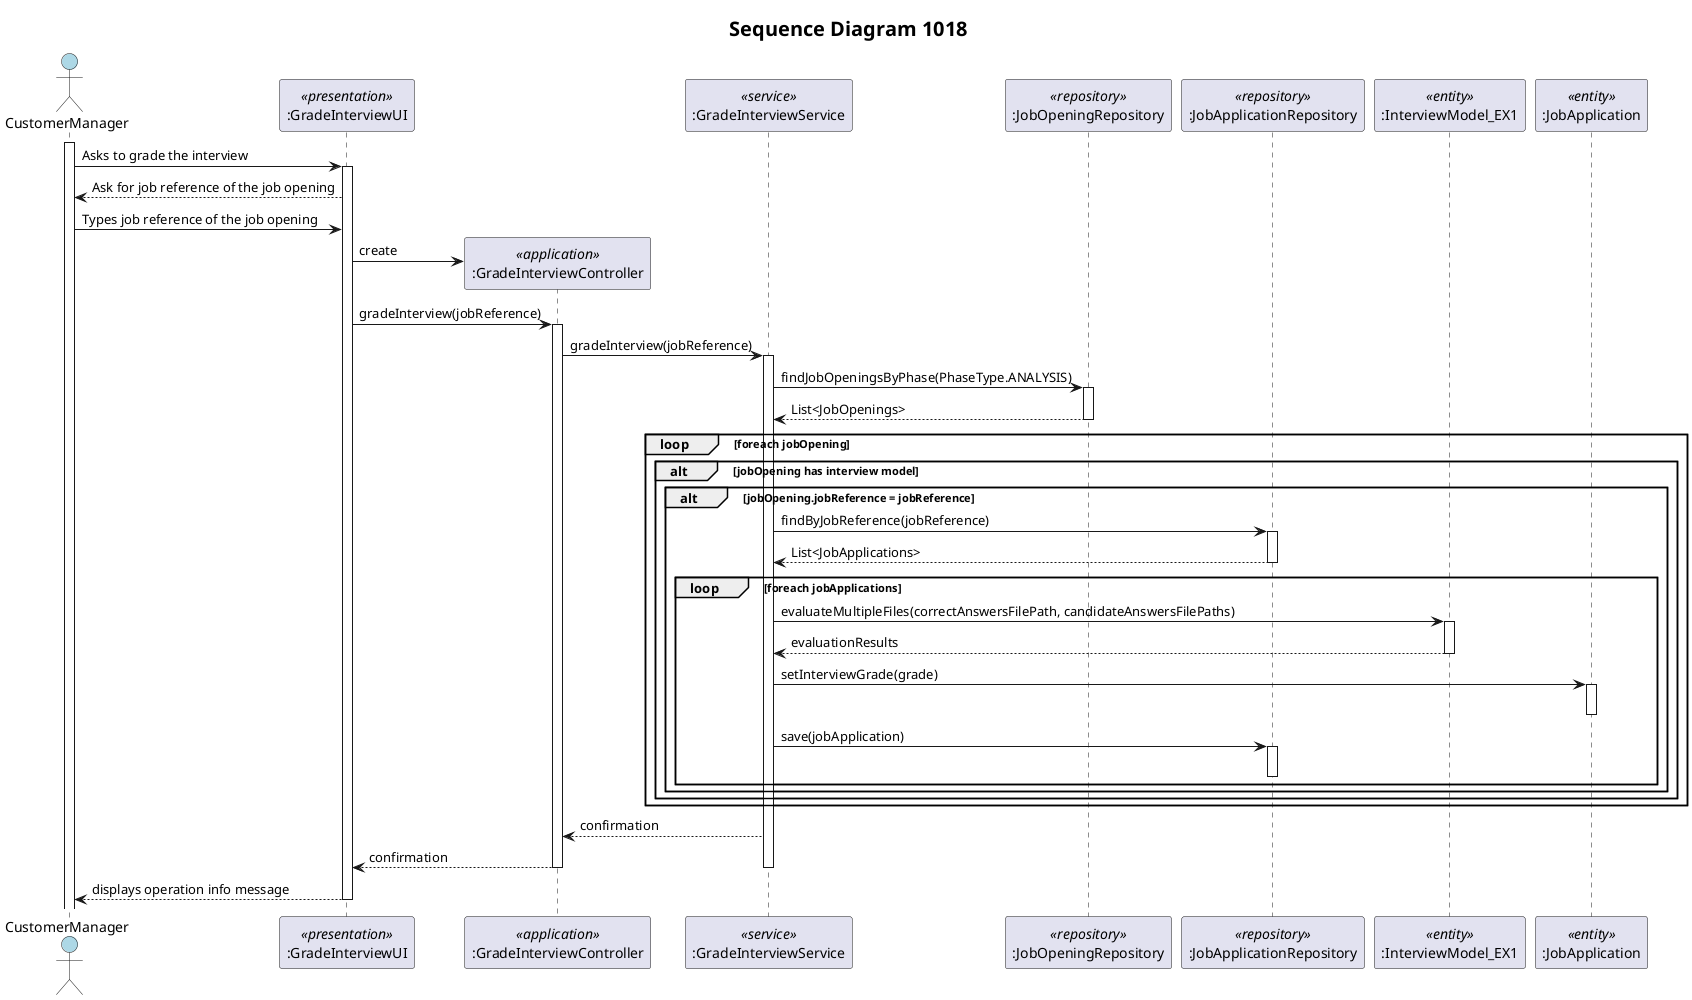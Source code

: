 @startuml
title <size:20>Sequence Diagram 1018</size>

'http://plantuml.com/skinparam.html
skinparam monochrome false
skinparam packageStyle rect
skinparam defaultFontName FG Virgil
skinparam shadowing false

actor CustomerManager as Actor #lightblue
participant ":GradeInterviewUI" as UI <<presentation>>
participant ":GradeInterviewController" as Controller <<application>>
participant ":GradeInterviewService" as Service <<service>>
participant ":JobOpeningRepository" as JobOpeningRepository <<repository>>
participant ":JobApplicationRepository" as JobApplicationRepository <<repository>>
participant ":InterviewModel_EX1" as InterviewModel_EX1 <<entity>>
participant ":JobApplication" as JobApplication <<entity>>

activate Actor
Actor -> UI : Asks to grade the interview
activate UI

UI --> Actor: Ask for job reference of the job opening
Actor -> UI: Types job reference of the job opening
UI -> Controller**: create
UI -> Controller : gradeInterview(jobReference)
activate Controller
Controller -> Service : gradeInterview(jobReference)
activate Service

Service -> JobOpeningRepository:findJobOpeningsByPhase(PhaseType.ANALYSIS)
activate JobOpeningRepository

JobOpeningRepository --> Service:List<JobOpenings>
deactivate JobOpeningRepository

loop foreach jobOpening

alt jobOpening has interview model

alt jobOpening.jobReference = jobReference



Service -> JobApplicationRepository : findByJobReference(jobReference)

activate JobApplicationRepository

JobApplicationRepository --> Service : List<JobApplications>
deactivate JobApplicationRepository

loop foreach jobApplications

Service -> InterviewModel_EX1:evaluateMultipleFiles(correctAnswersFilePath, candidateAnswersFilePaths)
activate InterviewModel_EX1
InterviewModel_EX1 --> Service : evaluationResults
deactivate InterviewModel_EX1

Service -> JobApplication:setInterviewGrade(grade)
activate JobApplication
deactivate JobApplication

Service -> JobApplicationRepository: save(jobApplication)
activate JobApplicationRepository
deactivate JobApplicationRepository

end loop
end alt
end alt
end loop
Service --> Controller: confirmation
Controller --> UI: confirmation


deactivate Service

deactivate Controller



UI --> Actor : displays operation info message
deactivate UI

@enduml